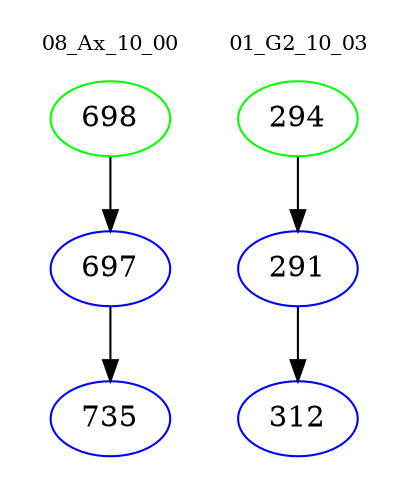 digraph{
subgraph cluster_0 {
color = white
label = "08_Ax_10_00";
fontsize=10;
T0_698 [label="698", color="green"]
T0_698 -> T0_697 [color="black"]
T0_697 [label="697", color="blue"]
T0_697 -> T0_735 [color="black"]
T0_735 [label="735", color="blue"]
}
subgraph cluster_1 {
color = white
label = "01_G2_10_03";
fontsize=10;
T1_294 [label="294", color="green"]
T1_294 -> T1_291 [color="black"]
T1_291 [label="291", color="blue"]
T1_291 -> T1_312 [color="black"]
T1_312 [label="312", color="blue"]
}
}
